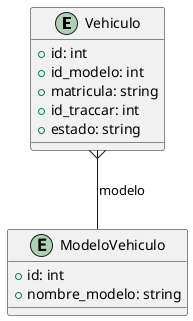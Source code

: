 @startuml
entity "Vehiculo" {
  +id: int
  +id_modelo: int
  +matricula: string
  +id_traccar: int
  +estado: string
}

entity "ModeloVehiculo" {
  +id: int
  +nombre_modelo: string
}

Vehiculo }-- ModeloVehiculo : modelo
@enduml